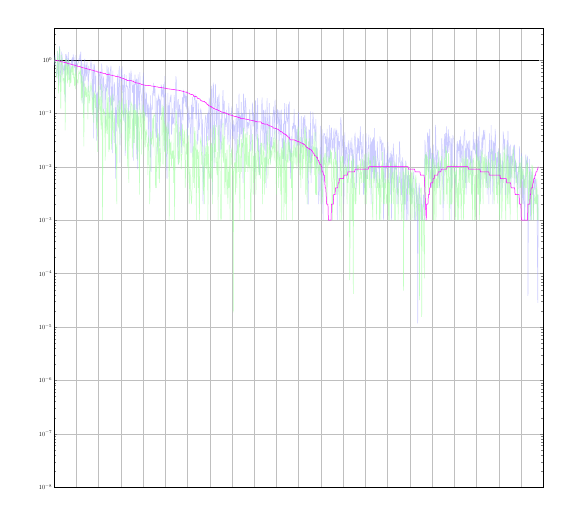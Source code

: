 % This file was created by matlab2tikz v0.3.3.
% Copyright (c) 2008--2013, Nico Schlmer <nico.schloemer@gmail.com>
% All rights reserved.
% 
% The latest updates can be retrieved from
%   http://www.mathworks.com/matlabcentral/fileexchange/22022-matlab2tikz
% where you can also make suggestions and rate matlab2tikz.
% 
% 
% 

% defining custom colors
\definecolor{mycolor1}{rgb}{1,0,1}

\begin{tikzpicture}[scale=0.225]

\begin{axis}[%
width=10.867in,
height=10.206in,
scale only axis,
xmin=0,
xmax=1100,
xmajorgrids,
xmajorticks=false,
ymode=log,
ymin=1e-08,
ymax=4,
% yminorticks=false,
ymajorgrids,
% yminorgrids,
% title={$\text{N = 33}^\text{2}\text{ , p = 2}$}
]
\addplot [
color=black,
solid,thick,
forget plot
]
table[row sep=crcr]{
1 1.0\\
2 1\\
3 1.0\\
4 1.0\\
5 1.0\\
6 1.0\\
7 1\\
8 1.0\\
9 1\\
10 1.0\\
11 1\\
12 1\\
13 1.0\\
14 1.0\\
15 1\\
16 1.0\\
17 1.0\\
18 1\\
19 1\\
20 1.0\\
21 1.0\\
22 1\\
23 1\\
24 1.0\\
25 1\\
26 1\\
27 1.0\\
28 1.0\\
29 1.0\\
30 1.0\\
31 1.0\\
32 1.0\\
33 1.0\\
34 1\\
35 1\\
36 1.0\\
37 1\\
38 1\\
39 1.0\\
40 1.0\\
41 1\\
42 1.0\\
43 1.0\\
44 1.0\\
45 1.0\\
46 1\\
47 1.0\\
48 1.0\\
49 1.0\\
50 1.0\\
51 1.0\\
52 1.0\\
53 1\\
54 1.0\\
55 1\\
56 1.0\\
57 1\\
58 1.0\\
59 1\\
60 1.0\\
61 1\\
62 1\\
63 1\\
64 1.0\\
65 1.0\\
66 1.0\\
67 1.0\\
68 1\\
69 1.0\\
70 1\\
71 1.0\\
72 1.0\\
73 1.0\\
74 1\\
75 1\\
76 1.0\\
77 1\\
78 1.0\\
79 1.0\\
80 1\\
81 1\\
82 1\\
83 1\\
84 1.0\\
85 1.0\\
86 1.0\\
87 1.0\\
88 1.0\\
89 1.0\\
90 1.0\\
91 1\\
92 1.0\\
93 1.0\\
94 1.0\\
95 1.0\\
96 1\\
97 1.0\\
98 1\\
99 1\\
100 1\\
101 1\\
102 1\\
103 1.0\\
104 1.0\\
105 1.0\\
106 1.0\\
107 1.0\\
108 1.0\\
109 1\\
110 1\\
111 1\\
112 1.0\\
113 1\\
114 1.0\\
115 1\\
116 1.0\\
117 1.0\\
118 1.0\\
119 1\\
120 1\\
121 1.0\\
122 1.0\\
123 1.0\\
124 1.0\\
125 1\\
126 1\\
127 1.0\\
128 1.0\\
129 1.0\\
130 1\\
131 1.0\\
132 1.0\\
133 1\\
134 1.0\\
135 1.0\\
136 1\\
137 1\\
138 1.0\\
139 1.0\\
140 1\\
141 1\\
142 1.0\\
143 1\\
144 1.0\\
145 1\\
146 1.0\\
147 1\\
148 1.0\\
149 1\\
150 1.0\\
151 1\\
152 1\\
153 1.0\\
154 1.0\\
155 1\\
156 1.0\\
157 1.0\\
158 1.0\\
159 1\\
160 1\\
161 1.0\\
162 1.0\\
163 1.0\\
164 1.0\\
165 1.0\\
166 1.0\\
167 1.0\\
168 1.0\\
169 1.0\\
170 1.0\\
171 1\\
172 1.0\\
173 1.0\\
174 1.0\\
175 1.0\\
176 1.0\\
177 1.0\\
178 1\\
179 1.0\\
180 1\\
181 1\\
182 1.0\\
183 1\\
184 1.0\\
185 1.0\\
186 1.0\\
187 1.0\\
188 1.0\\
189 1.0\\
190 1.0\\
191 1.0\\
192 1.0\\
193 1.0\\
194 1\\
195 1\\
196 1\\
197 1.0\\
198 1.0\\
199 1.0\\
200 1.0\\
201 1.0\\
202 1\\
203 1.0\\
204 1\\
205 1.0\\
206 1\\
207 1.0\\
208 1\\
209 1.0\\
210 1\\
211 1.0\\
212 1.0\\
213 1.0\\
214 1.0\\
215 1\\
216 1\\
217 1.0\\
218 1\\
219 1.0\\
220 1\\
221 1.0\\
222 1.0\\
223 1.0\\
224 1\\
225 1\\
226 1.0\\
227 1.0\\
228 1\\
229 1.0\\
230 1\\
231 1.0\\
232 1\\
233 1\\
234 1\\
235 1.0\\
236 1.0\\
237 1.0\\
238 1.0\\
239 1\\
240 1.0\\
241 1\\
242 1.0\\
243 1\\
244 1.0\\
245 1\\
246 1.0\\
247 1.0\\
248 1.0\\
249 1.0\\
250 1.0\\
251 1.0\\
252 1.0\\
253 1.0\\
254 1\\
255 1.0\\
256 1\\
257 1\\
258 1\\
259 1.0\\
260 1\\
261 1.0\\
262 1.0\\
263 1.0\\
264 1.0\\
265 1.0\\
266 1.0\\
267 1.0\\
268 1\\
269 1.0\\
270 1\\
271 1.0\\
272 1\\
273 1.0\\
274 1.0\\
275 1.0\\
276 1\\
277 1.0\\
278 1.0\\
279 1.0\\
280 1.0\\
281 1\\
282 1.0\\
283 1.0\\
284 1.0\\
285 1.0\\
286 1\\
287 1.0\\
288 1\\
289 1\\
290 1.0\\
291 1.0\\
292 1\\
293 1.0\\
294 1\\
295 1\\
296 1\\
297 1\\
298 1\\
299 1\\
300 1\\
301 1\\
302 1\\
303 1\\
304 1\\
305 1.0\\
306 1.0\\
307 1.0\\
308 1\\
309 1.0\\
310 1.0\\
311 1.0\\
312 1.0\\
313 1\\
314 1\\
315 1\\
316 1.0\\
317 1.0\\
318 1.0\\
319 1.0\\
320 1.0\\
321 1.0\\
322 1.0\\
323 1.0\\
324 1\\
325 1.0\\
326 1\\
327 1.0\\
328 1\\
329 1.0\\
330 1\\
331 1.0\\
332 1\\
333 1.0\\
334 1.0\\
335 1.0\\
336 1.0\\
337 1.0\\
338 1\\
339 1.0\\
340 1.0\\
341 1.0\\
342 1\\
343 1.0\\
344 1.0\\
345 1.0\\
346 1\\
347 1.0\\
348 1\\
349 1.0\\
350 1\\
351 1\\
352 1\\
353 1.0\\
354 1\\
355 1\\
356 1\\
357 1.0\\
358 1.0\\
359 1.0\\
360 1.0\\
361 1\\
362 1.0\\
363 1.0\\
364 1.0\\
365 1\\
366 1.0\\
367 1.0\\
368 1.0\\
369 1.0\\
370 1.0\\
371 1.0\\
372 1.0\\
373 1.0\\
374 1.0\\
375 1.0\\
376 1.0\\
377 1.0\\
378 1.0\\
379 1.0\\
380 1.0\\
381 1\\
382 1.0\\
383 1\\
384 1\\
385 1\\
386 1\\
387 1.0\\
388 1.0\\
389 1\\
390 1\\
391 1.0\\
392 1.0\\
393 1\\
394 1.0\\
395 1.0\\
396 1.0\\
397 1.0\\
398 1\\
399 1.0\\
400 1.0\\
401 1.0\\
402 1\\
403 1.0\\
404 1.0\\
405 1.0\\
406 1\\
407 1.0\\
408 1.0\\
409 1.0\\
410 1\\
411 1.0\\
412 1.0\\
413 1\\
414 1.0\\
415 1.0\\
416 1\\
417 1.0\\
418 1.0\\
419 1\\
420 1.0\\
421 1.0\\
422 1.0\\
423 1.0\\
424 1\\
425 1.0\\
426 1.0\\
427 1.0\\
428 1.0\\
429 1.0\\
430 1.0\\
431 1.0\\
432 1\\
433 1\\
434 1.0\\
435 1\\
436 1.0\\
437 1.0\\
438 1\\
439 1.0\\
440 1.0\\
441 1.0\\
442 1.0\\
443 1\\
444 1\\
445 1.0\\
446 1.0\\
447 1.0\\
448 1.0\\
449 1\\
450 1.0\\
451 1\\
452 1.0\\
453 1\\
454 1\\
455 1\\
456 1\\
457 1.0\\
458 1.0\\
459 1\\
460 1\\
461 1.0\\
462 1.0\\
463 1.0\\
464 1\\
465 1.0\\
466 1.0\\
467 1.0\\
468 1.0\\
469 1.0\\
470 1.0\\
471 1.0\\
472 1\\
473 1.0\\
474 1.0\\
475 1\\
476 1.0\\
477 1.0\\
478 1\\
479 1.0\\
480 1.0\\
481 1\\
482 1.0\\
483 1.0\\
484 1.0\\
485 1.0\\
486 1.0\\
487 1\\
488 1.0\\
489 1.0\\
490 1.0\\
491 1.0\\
492 1.0\\
493 1.0\\
494 1.0\\
495 1\\
496 1.0\\
497 1\\
498 1.0\\
499 1.0\\
500 1\\
501 1.0\\
502 1.0\\
503 1.0\\
504 1.0\\
505 1.0\\
506 1.0\\
507 1\\
508 1.0\\
509 1.0\\
510 1.0\\
511 1.0\\
512 1\\
513 1.0\\
514 1.0\\
515 1.0\\
516 1.0\\
517 1.0\\
518 1\\
519 1.0\\
520 1\\
521 1.0\\
522 1.0\\
523 1.0\\
524 1.0\\
525 1\\
526 1.0\\
527 1.0\\
528 1.0\\
529 1\\
530 1\\
531 1\\
532 1\\
533 1.0\\
534 1.0\\
535 1\\
536 1.0\\
537 1.0\\
538 1.0\\
539 1.0\\
540 1\\
541 1.0\\
542 1.0\\
543 1.0\\
544 1\\
545 1.0\\
546 1\\
547 1.0\\
548 1\\
549 1.0\\
550 1.0\\
551 1.0\\
552 1\\
553 1.0\\
554 1.0\\
555 1\\
556 1.0\\
557 1.0\\
558 1.0\\
559 1\\
560 1.0\\
561 1.0\\
562 1\\
563 1.0\\
564 1.0\\
565 1\\
566 1\\
567 1\\
568 1.0\\
569 1\\
570 1\\
571 1\\
572 1\\
573 1.0\\
574 1.0\\
575 1.0\\
576 1.0\\
577 1.0\\
578 1.0\\
579 1.0\\
580 1.0\\
581 1.0\\
582 1.0\\
583 1.0\\
584 1.0\\
585 1.0\\
586 1.0\\
587 1.0\\
588 1.0\\
589 1.0\\
590 1\\
591 1.0\\
592 1.0\\
593 1.0\\
594 1.0\\
595 1.0\\
596 1.0\\
597 1.0\\
598 1.0\\
599 1.0\\
600 1\\
601 1\\
602 1.0\\
603 1.0\\
604 1\\
605 1.0\\
606 1\\
607 1.0\\
608 1.0\\
609 1\\
610 1.0\\
611 1.0\\
612 1\\
613 1\\
614 1\\
615 1\\
616 1\\
617 1.0\\
618 1.0\\
619 1.0\\
620 1\\
621 1.0\\
622 1.0\\
623 1.0\\
624 1.0\\
625 1\\
626 1.0\\
627 1\\
628 1.0\\
629 1.0\\
630 1.0\\
631 1.0\\
632 1.0\\
633 1.0\\
634 1.0\\
635 1\\
636 1.0\\
637 1.0\\
638 1\\
639 1\\
640 1.0\\
641 1.0\\
642 1.0\\
643 1\\
644 1.0\\
645 1\\
646 1\\
647 1.0\\
648 1.0\\
649 1.0\\
650 1.0\\
651 1.0\\
652 1.0\\
653 1.0\\
654 1.0\\
655 1\\
656 1.0\\
657 1.0\\
658 1.0\\
659 1\\
660 1.0\\
661 1\\
662 1\\
663 1.0\\
664 1\\
665 1.0\\
666 1.0\\
667 1\\
668 1.0\\
669 1\\
670 1.0\\
671 1.0\\
672 1.0\\
673 1.0\\
674 1\\
675 1\\
676 1.0\\
677 1.0\\
678 1.0\\
679 1.0\\
680 1.0\\
681 1.0\\
682 1.0\\
683 1.0\\
684 1.0\\
685 1.0\\
686 1\\
687 1\\
688 1.0\\
689 1.0\\
690 1.0\\
691 1.0\\
692 1\\
693 1.0\\
694 1.0\\
695 1\\
696 1.0\\
697 1.0\\
698 1.0\\
699 1\\
700 1.0\\
701 1\\
702 1.0\\
703 1.0\\
704 1.0\\
705 1.0\\
706 1\\
707 1.0\\
708 1.0\\
709 1.0\\
710 1.0\\
711 1\\
712 1.0\\
713 1.0\\
714 1.0\\
715 1.0\\
716 1\\
717 1.0\\
718 1.0\\
719 1.0\\
720 1.0\\
721 1.0\\
722 1.0\\
723 1.0\\
724 1.0\\
725 1.0\\
726 1.0\\
727 1.0\\
728 1.0\\
729 1.0\\
730 1.0\\
731 1\\
732 1.0\\
733 1\\
734 1\\
735 1.0\\
736 1.0\\
737 1.0\\
738 1.0\\
739 1.0\\
740 1\\
741 1\\
742 1\\
743 1\\
744 1.0\\
745 1.0\\
746 1.0\\
747 1.0\\
748 1\\
749 1\\
750 1\\
751 1.0\\
752 1\\
753 1.0\\
754 1\\
755 1.0\\
756 1\\
757 1.0\\
758 1\\
759 1\\
760 1.0\\
761 1\\
762 1.0\\
763 1\\
764 1\\
765 1.0\\
766 1.0\\
767 1.0\\
768 1.0\\
769 1.0\\
770 1.0\\
771 1.0\\
772 1\\
773 1.0\\
774 1.0\\
775 1\\
776 1.0\\
777 1.0\\
778 1.0\\
779 1\\
780 1\\
781 1.0\\
782 1\\
783 1.0\\
784 1.0\\
785 1.0\\
786 1.0\\
787 1\\
788 1.0\\
789 1.0\\
790 1.0\\
791 1.0\\
792 1.0\\
793 1.0\\
794 1.0\\
795 1.0\\
796 1.0\\
797 1.0\\
798 1.0\\
799 1.0\\
800 1\\
801 1.0\\
802 1.0\\
803 1.0\\
804 1.0\\
805 1.0\\
806 1.0\\
807 1.0\\
808 1.0\\
809 1.0\\
810 1.0\\
811 1\\
812 1.0\\
813 1\\
814 1.0\\
815 1\\
816 1.0\\
817 1.0\\
818 1\\
819 1\\
820 1.0\\
821 1.0\\
822 1.0\\
823 1\\
824 1.0\\
825 1.0\\
826 1.0\\
827 1\\
828 1.0\\
829 1\\
830 1\\
831 1.0\\
832 1.0\\
833 1.0\\
834 1.0\\
835 1.0\\
836 1.0\\
837 1.0\\
838 1.0\\
839 1.0\\
840 1.0\\
841 1.0\\
842 1.0\\
843 1.0\\
844 1.0\\
845 1\\
846 1.0\\
847 1\\
848 1.0\\
849 1\\
850 1\\
851 1\\
852 1.0\\
853 1.0\\
854 1\\
855 1.0\\
856 1.0\\
857 1.0\\
858 1\\
859 1.0\\
860 1\\
861 1.0\\
862 1.0\\
863 1.0\\
864 1.0\\
865 1\\
866 1\\
867 1.0\\
868 1.0\\
869 1\\
870 1\\
871 1.0\\
872 1.0\\
873 1.0\\
874 1.0\\
875 1.0\\
876 1.0\\
877 1.0\\
878 1\\
879 1\\
880 1.0\\
881 1\\
882 1.0\\
883 1.0\\
884 1.0\\
885 1.0\\
886 1.0\\
887 1.0\\
888 1.0\\
889 1.0\\
890 1.0\\
891 1.0\\
892 1.0\\
893 1\\
894 1.0\\
895 1\\
896 1.0\\
897 1.0\\
898 1.0\\
899 1.0\\
900 1\\
901 1.0\\
902 1\\
903 1.0\\
904 1.0\\
905 1\\
906 1.0\\
907 1.0\\
908 1.0\\
909 1.0\\
910 1\\
911 1.0\\
912 1.0\\
913 1.0\\
914 1.0\\
915 1.0\\
916 1.0\\
917 1.0\\
918 1\\
919 1\\
920 1.0\\
921 1\\
922 1.0\\
923 1\\
924 1\\
925 1.0\\
926 1.0\\
927 1.0\\
928 1\\
929 1.0\\
930 1.0\\
931 1.0\\
932 1.0\\
933 1.0\\
934 1.0\\
935 1.0\\
936 1.0\\
937 1.0\\
938 1.0\\
939 1\\
940 1.0\\
941 1.0\\
942 1\\
943 1.0\\
944 1.0\\
945 1.0\\
946 1.0\\
947 1.0\\
948 1.0\\
949 1.0\\
950 1.0\\
951 1.0\\
952 1.0\\
953 1\\
954 1.0\\
955 1.0\\
956 1.0\\
957 1.0\\
958 1.0\\
959 1.0\\
960 1.0\\
961 1.0\\
962 1.0\\
963 1.0\\
964 1.0\\
965 1.0\\
966 1\\
967 1.0\\
968 1.0\\
969 1.0\\
970 1.0\\
971 1.0\\
972 1.0\\
973 1.0\\
974 1.0\\
975 1.0\\
976 1.0\\
977 1.0\\
978 1.0\\
979 1.0\\
980 1.0\\
981 1\\
982 1.0\\
983 1.0\\
984 1.0\\
985 1\\
986 1.0\\
987 1\\
988 1.0\\
989 1.0\\
990 1\\
991 1.0\\
992 1.0\\
993 1.0\\
994 1.0\\
995 1.0\\
996 1\\
997 1.0\\
998 1.0\\
999 1.0\\
1000 1.0\\
1001 1.0\\
1002 1\\
1003 1.0\\
1004 1.0\\
1005 1.0\\
1006 1\\
1007 1\\
1008 1\\
1009 1\\
1010 1.0\\
1011 1\\
1012 1.0\\
1013 1.0\\
1014 1\\
1015 1.0\\
1016 1.0\\
1017 1.0\\
1018 1.0\\
1019 1.0\\
1020 1.0\\
1021 1.0\\
1022 1\\
1023 1.0\\
1024 1.0\\
1025 1.0\\
1026 1.0\\
1027 1.0\\
1028 1.0\\
1029 1.0\\
1030 1.0\\
1031 1.0\\
1032 1.0\\
1033 1\\
1034 1.0\\
1035 1.0\\
1036 1.0\\
1037 1.0\\
1038 1.0\\
1039 1.0\\
1040 1.0\\
1041 1.0\\
1042 1.0\\
1043 1\\
1044 1.0\\
1045 1.0\\
1046 1\\
1047 1\\
1048 1\\
1049 1\\
1050 1.0\\
1051 1.0\\
1052 1.0\\
1053 1.0\\
1054 1.0\\
1055 1.0\\
1056 1.0\\
1057 1.0\\
1058 1.0\\
1059 1.0\\
1060 1\\
1061 1.0\\
1062 1\\
1063 1.0\\
1064 1.0\\
1065 1.0\\
1066 1.0\\
1067 1.0\\
1068 1.0\\
1069 1.0\\
1070 1.0\\
1071 1.0\\
1072 1.0\\
1073 1\\
1074 1.0\\
1075 1.0\\
1076 1.0\\
1077 1\\
1078 1.0\\
1079 1.0\\
1080 1.0\\
1081 1.0\\
1082 1.0\\
1083 1.0\\
1084 1\\
1085 1\\
1086 1\\
1087 1.0\\
1088 1\\
1089 1.0\\
};
\addplot [
color=blue!40,
opacity=0.5,
solid,thick,
forget plot
]
table[row sep=crcr]{
1 0.795\\
2 1.244\\
3 1.039\\
4 0.883\\
5 0.636\\
6 0.532\\
7 0.485\\
8 1.384\\
9 1.269\\
10 0.452\\
11 0.336\\
12 1.808\\
13 1.518\\
14 0.755\\
15 0.381\\
16 0.576\\
17 1.358\\
18 1.273\\
19 0.868\\
20 0.54\\
21 0.647\\
22 0.804\\
23 0.631\\
24 0.965\\
25 0.16\\
26 1.287\\
27 0.861\\
28 1.216\\
29 1.124\\
30 0.544\\
31 0.827\\
32 1.398\\
33 0.766\\
34 1.015\\
35 0.448\\
36 0.431\\
37 0.724\\
38 0.824\\
39 0.965\\
40 0.805\\
41 1.115\\
42 0.688\\
43 1.278\\
44 1.034\\
45 1.078\\
46 0.713\\
47 0.863\\
48 0.507\\
49 1.225\\
50 0.776\\
51 0.881\\
52 0.713\\
53 0.818\\
54 0.872\\
55 0.884\\
56 1.044\\
57 1.009\\
58 1.27\\
59 0.998\\
60 1.428\\
61 0.377\\
62 1.003\\
63 0.158\\
64 0.631\\
65 0.862\\
66 0.398\\
67 0.095\\
68 0.68\\
69 1.054\\
70 0.407\\
71 0.656\\
72 0.821\\
73 0.485\\
74 0.924\\
75 0.589\\
76 0.527\\
77 0.247\\
78 0.786\\
79 0.574\\
80 0.649\\
81 0.672\\
82 0.792\\
83 0.961\\
84 0.81\\
85 0.622\\
86 0.18\\
87 0.422\\
88 0.832\\
89 0.034\\
90 0.684\\
91 0.784\\
92 0.58\\
93 0.246\\
94 0.504\\
95 0.031\\
96 0.235\\
97 0.244\\
98 0.067\\
99 0.335\\
100 0.626\\
101 0.576\\
102 0.551\\
103 0.276\\
104 0.614\\
105 0.274\\
106 0.175\\
107 0.849\\
108 0.641\\
109 0.223\\
110 0.107\\
111 0.49\\
112 0.341\\
113 0.313\\
114 0.296\\
115 0.053\\
116 0.351\\
117 0.258\\
118 0.27\\
119 0.793\\
120 0.296\\
121 0.446\\
122 0.726\\
123 0.214\\
124 0.579\\
125 0.082\\
126 0.589\\
127 0.678\\
128 0.783\\
129 0.141\\
130 0.317\\
131 0.018\\
132 0.631\\
133 0.198\\
134 0.169\\
135 0.174\\
136 0.381\\
137 0.227\\
138 0.006\\
139 0.13\\
140 0.046\\
141 0.121\\
142 0.381\\
143 0.538\\
144 0.087\\
145 0.171\\
146 0.641\\
147 0.772\\
148 0.012\\
149 0.191\\
150 0.336\\
151 0.69\\
152 0.404\\
153 0.757\\
154 0.242\\
155 0.343\\
156 0.073\\
157 0.431\\
158 0.545\\
159 0.294\\
160 0.016\\
161 0.086\\
162 0.521\\
163 0.321\\
164 0.314\\
165 0.322\\
166 0.271\\
167 0.054\\
168 0.152\\
169 0.578\\
170 0.413\\
171 0.092\\
172 0.506\\
173 0.611\\
174 0.531\\
175 0.374\\
176 0.247\\
177 0.251\\
178 0.431\\
179 0.013\\
180 0.351\\
181 0.116\\
182 0.53\\
183 0.35\\
184 0.359\\
185 0.447\\
186 0.014\\
187 0.432\\
188 0.009\\
189 0.538\\
190 0.355\\
191 0.175\\
192 0.118\\
193 0.589\\
194 0.297\\
195 0.244\\
196 0.221\\
197 0.203\\
198 0.081\\
199 0.227\\
200 0.414\\
201 0.581\\
202 0.163\\
203 0.072\\
204 0.347\\
205 0.104\\
206 0.089\\
207 0.24\\
208 0.23\\
209 0.084\\
210 0.111\\
211 0.159\\
212 0.028\\
213 0.138\\
214 0.128\\
215 0.098\\
216 0.015\\
217 0.216\\
218 0.008\\
219 0.117\\
220 0.136\\
221 0.125\\
222 0.25\\
223 0.232\\
224 0.374\\
225 0.211\\
226 0.328\\
227 0.283\\
228 0.049\\
229 0.044\\
230 0.035\\
231 0.194\\
232 0.017\\
233 0.165\\
234 0.152\\
235 0.217\\
236 0.197\\
237 0.024\\
238 0.184\\
239 0.15\\
240 0.09\\
241 0.348\\
242 0.209\\
243 0.291\\
244 0.259\\
245 0.199\\
246 0.352\\
247 0.18\\
248 0.02\\
249 0.498\\
250 0.207\\
251 0.239\\
252 0.126\\
253 0.011\\
254 0.006\\
255 0.043\\
256 0.243\\
257 0.041\\
258 0.141\\
259 0.022\\
260 0.152\\
261 0.191\\
262 0.164\\
263 0.225\\
264 0.04\\
265 0.05\\
266 0.124\\
267 0.062\\
268 0.076\\
269 0.065\\
270 0.219\\
271 0.162\\
272 0.059\\
273 0.221\\
274 0.498\\
275 0.414\\
276 0.115\\
277 0.18\\
278 0.027\\
279 0.011\\
280 0.184\\
281 0.085\\
282 0.141\\
283 0.146\\
284 0.038\\
285 0.119\\
286 0.034\\
287 0.018\\
288 0.157\\
289 0.202\\
290 0.074\\
291 0.276\\
292 0.155\\
293 0.226\\
294 0.203\\
295 0.221\\
296 0.134\\
297 0.211\\
298 0.119\\
299 0.263\\
300 0.034\\
301 0.101\\
302 0.054\\
303 0.135\\
304 0.093\\
305 0.071\\
306 0.078\\
307 0.037\\
308 0.018\\
309 0.144\\
310 0.078\\
311 0.201\\
312 0.015\\
313 0.131\\
314 0.117\\
315 0.168\\
316 0.209\\
317 0.221\\
318 0.146\\
319 0.079\\
320 0.16\\
321 0.179\\
322 0.026\\
323 0.041\\
324 0.031\\
325 0.153\\
326 0.049\\
327 0.056\\
328 0.072\\
329 0.111\\
330 0.12\\
331 0.108\\
332 0.044\\
333 0.024\\
334 0.077\\
335 0.002\\
336 0.01\\
337 0.006\\
338 0.022\\
339 0.059\\
340 0.077\\
341 0.094\\
342 0.077\\
343 0.025\\
344 0.044\\
345 0.096\\
346 0.1\\
347 0.031\\
348 0.132\\
349 0.196\\
350 0.032\\
351 0.062\\
352 0.057\\
353 0.175\\
354 0.326\\
355 0.068\\
356 0.003\\
357 0.248\\
358 0.355\\
359 0.325\\
360 0.01\\
361 0.0\\
362 0.167\\
363 0.356\\
364 0.166\\
365 0.055\\
366 0.079\\
367 0.168\\
368 0.201\\
369 0.02\\
370 0.201\\
371 0.221\\
372 0.123\\
373 0.015\\
374 0.035\\
375 0.079\\
376 0.021\\
377 0.107\\
378 0.06\\
379 0.178\\
380 0.272\\
381 0.121\\
382 0.098\\
383 0.172\\
384 0.033\\
385 0.08\\
386 0.077\\
387 0.056\\
388 0.116\\
389 0.087\\
390 0.05\\
391 0.026\\
392 0.045\\
393 0.156\\
394 0.099\\
395 0.083\\
396 0.019\\
397 0.037\\
398 0.08\\
399 0.11\\
400 0.135\\
401 0.038\\
402 0.062\\
403 0.033\\
404 0.074\\
405 0.05\\
406 0.055\\
407 0.012\\
408 0.057\\
409 0.067\\
410 0.15\\
411 0.012\\
412 0.035\\
413 0.126\\
414 0.045\\
415 0.086\\
416 0.234\\
417 0.023\\
418 0.091\\
419 0.088\\
420 0.036\\
421 0.164\\
422 0.041\\
423 0.101\\
424 0.099\\
425 0.005\\
426 0.233\\
427 0.143\\
428 0.107\\
429 0.046\\
430 0.194\\
431 0.16\\
432 0.119\\
433 0.0\\
434 0.039\\
435 0.069\\
436 0.06\\
437 0.064\\
438 0.052\\
439 0.073\\
440 0.118\\
441 0.088\\
442 0.02\\
443 0.021\\
444 0.041\\
445 0.056\\
446 0.159\\
447 0.129\\
448 0.057\\
449 0.103\\
450 0.081\\
451 0.041\\
452 0.008\\
453 0.175\\
454 0.125\\
455 0.054\\
456 0.031\\
457 0.099\\
458 0.192\\
459 0.019\\
460 0.034\\
461 0.009\\
462 0.007\\
463 0.025\\
464 0.017\\
465 0.056\\
466 0.051\\
467 0.143\\
468 0.198\\
469 0.069\\
470 0.023\\
471 0.113\\
472 0.11\\
473 0.031\\
474 0.02\\
475 0.117\\
476 0.065\\
477 0.004\\
478 0.041\\
479 0.193\\
480 0.088\\
481 0.025\\
482 0.067\\
483 0.07\\
484 0.155\\
485 0.021\\
486 0.091\\
487 0.012\\
488 0.025\\
489 0.036\\
490 0.023\\
491 0.044\\
492 0.097\\
493 0.097\\
494 0.134\\
495 0.033\\
496 0.08\\
497 0.181\\
498 0.111\\
499 0.088\\
500 0.033\\
501 0.094\\
502 0.12\\
503 0.063\\
504 0.115\\
505 0.077\\
506 0.013\\
507 0.076\\
508 0.113\\
509 0.047\\
510 0.039\\
511 0.117\\
512 0.053\\
513 0.022\\
514 0.034\\
515 0.014\\
516 0.064\\
517 0.01\\
518 0.156\\
519 0.063\\
520 0.072\\
521 0.013\\
522 0.149\\
523 0.089\\
524 0.081\\
525 0.07\\
526 0.085\\
527 0.147\\
528 0.019\\
529 0.165\\
530 0.013\\
531 0.02\\
532 0.006\\
533 0.037\\
534 0.015\\
535 0.028\\
536 0.055\\
537 0.052\\
538 0.066\\
539 0.052\\
540 0.121\\
541 0.05\\
542 0.034\\
543 0.061\\
544 0.016\\
545 0.043\\
546 0.051\\
547 0.025\\
548 0.025\\
549 0.085\\
550 0.107\\
551 0.043\\
552 0.026\\
553 0.027\\
554 0.021\\
555 0.012\\
556 0.089\\
557 0.031\\
558 0.0\\
559 0.023\\
560 0.074\\
561 0.085\\
562 0.025\\
563 0.073\\
564 0.093\\
565 0.059\\
566 0.047\\
567 0.02\\
568 0.057\\
569 0.016\\
570 0.023\\
571 0.002\\
572 0.002\\
573 0.05\\
574 0.015\\
575 0.049\\
576 0.012\\
577 0.109\\
578 0.005\\
579 0.013\\
580 0.038\\
581 0.016\\
582 0.107\\
583 0.085\\
584 0.052\\
585 0.061\\
586 0.056\\
587 0.03\\
588 0.049\\
589 0.078\\
590 0.009\\
591 0.023\\
592 0.018\\
593 0.014\\
594 0.011\\
595 0.002\\
596 0.003\\
597 0.004\\
598 0.017\\
599 0.058\\
600 0.002\\
601 0.004\\
602 0.03\\
603 0.05\\
604 0.013\\
605 0.001\\
606 0.036\\
607 0.042\\
608 0.042\\
609 0.038\\
610 0.027\\
611 0.037\\
612 0.031\\
613 0.012\\
614 0.051\\
615 0.0\\
616 0.011\\
617 0.026\\
618 0.035\\
619 0.012\\
620 0.06\\
621 0.014\\
622 0.027\\
623 0.045\\
624 0.054\\
625 0.022\\
626 0.021\\
627 0.034\\
628 0.022\\
629 0.045\\
630 0.052\\
631 0.014\\
632 0.03\\
633 0.044\\
634 0.049\\
635 0.038\\
636 0.049\\
637 0.001\\
638 0.034\\
639 0.043\\
640 0.021\\
641 0.03\\
642 0.03\\
643 0.006\\
644 0.06\\
645 0.085\\
646 0.061\\
647 0.016\\
648 0.02\\
649 0.038\\
650 0.038\\
651 0.014\\
652 0.002\\
653 0.025\\
654 0.044\\
655 0.01\\
656 0.017\\
657 0.023\\
658 0.023\\
659 0.005\\
660 0.012\\
661 0.025\\
662 0.031\\
663 0.019\\
664 0.008\\
665 0.021\\
666 0.031\\
667 0.02\\
668 0.016\\
669 0.022\\
670 0.035\\
671 0.004\\
672 0.021\\
673 0.01\\
674 0.011\\
675 0.023\\
676 0.036\\
677 0.041\\
678 0.031\\
679 0.003\\
680 0.023\\
681 0.005\\
682 0.019\\
683 0.035\\
684 0.018\\
685 0.034\\
686 0.023\\
687 0.013\\
688 0.036\\
689 0.057\\
690 0.021\\
691 0.029\\
692 0.01\\
693 0.02\\
694 0.019\\
695 0.041\\
696 0.003\\
697 0.003\\
698 0.013\\
699 0.004\\
700 0.019\\
701 0.03\\
702 0.042\\
703 0.006\\
704 0.0\\
705 0.006\\
706 0.022\\
707 0.022\\
708 0.04\\
709 0.012\\
710 0.011\\
711 0.012\\
712 0.035\\
713 0.002\\
714 0.03\\
715 0.006\\
716 0.033\\
717 0.008\\
718 0.035\\
719 0.034\\
720 0.006\\
721 0.053\\
722 0.004\\
723 0.02\\
724 0.01\\
725 0.005\\
726 0.008\\
727 0.03\\
728 0.017\\
729 0.013\\
730 0.01\\
731 0.011\\
732 0.004\\
733 0.037\\
734 0.031\\
735 0.028\\
736 0.03\\
737 0.013\\
738 0.026\\
739 0.028\\
740 0.028\\
741 0.001\\
742 0.003\\
743 0.023\\
744 0.016\\
745 0.005\\
746 0.008\\
747 0.011\\
748 0.01\\
749 0.018\\
750 0.013\\
751 0.029\\
752 0.005\\
753 0.013\\
754 0.014\\
755 0.012\\
756 0.018\\
757 0.003\\
758 0.02\\
759 0.001\\
760 0.017\\
761 0.014\\
762 0.006\\
763 0.027\\
764 0.018\\
765 0.015\\
766 0.004\\
767 0.011\\
768 0.009\\
769 0.009\\
770 0.017\\
771 0.002\\
772 0.006\\
773 0.007\\
774 0.002\\
775 0.015\\
776 0.012\\
777 0.03\\
778 0.018\\
779 0.01\\
780 0.003\\
781 0.003\\
782 0.013\\
783 0.002\\
784 0.015\\
785 0.011\\
786 0.008\\
787 0.002\\
788 0.007\\
789 0.001\\
790 0.007\\
791 0.013\\
792 0.005\\
793 0.001\\
794 0.0\\
795 0.007\\
796 0.001\\
797 0.01\\
798 0.004\\
799 0.004\\
800 0.006\\
801 0.005\\
802 0.003\\
803 0.005\\
804 0.004\\
805 0.002\\
806 0.003\\
807 0.006\\
808 0.006\\
809 0.008\\
810 0.005\\
811 0.001\\
812 0.001\\
813 0.001\\
814 0.002\\
815 0.005\\
816 0.002\\
817 0.003\\
818 1.163e-05\\
819 0.002\\
820 0.002\\
821 0.005\\
822 0.004\\
823 0.001\\
824 0.0\\
825 0.003\\
826 0.002\\
827 0.001\\
828 0.0\\
829 0.001\\
830 0.002\\
831 0.003\\
832 0.0\\
833 0.001\\
834 0.032\\
835 0.025\\
836 0.011\\
837 0.017\\
838 0.009\\
839 0.022\\
840 0.043\\
841 0.042\\
842 0.008\\
843 0.038\\
844 0.006\\
845 0.051\\
846 0.014\\
847 0.022\\
848 0.013\\
849 0.004\\
850 0.018\\
851 0.005\\
852 0.015\\
853 0.026\\
854 0.011\\
855 0.004\\
856 0.015\\
857 0.01\\
858 0.061\\
859 0.026\\
860 0.009\\
861 0.016\\
862 0.017\\
863 0.021\\
864 0.006\\
865 0.009\\
866 0.015\\
867 0.004\\
868 0.005\\
869 0.013\\
870 0.008\\
871 0.01\\
872 0.034\\
873 0.022\\
874 0.018\\
875 0.001\\
876 0.004\\
877 0.02\\
878 0.041\\
879 0.014\\
880 0.033\\
881 0.043\\
882 0.007\\
883 0.057\\
884 0.0\\
885 0.018\\
886 0.028\\
887 0.05\\
888 0.019\\
889 0.026\\
890 0.037\\
891 0.032\\
892 0.013\\
893 0.001\\
894 0.034\\
895 0.004\\
896 0.022\\
897 0.039\\
898 0.034\\
899 0.033\\
900 0.025\\
901 0.015\\
902 0.005\\
903 0.007\\
904 0.003\\
905 0.011\\
906 0.025\\
907 0.03\\
908 0.01\\
909 0.027\\
910 0.02\\
911 0.02\\
912 0.032\\
913 0.007\\
914 0.037\\
915 0.016\\
916 0.012\\
917 0.027\\
918 0.023\\
919 0.024\\
920 0.004\\
921 0.025\\
922 0.038\\
923 0.0\\
924 0.05\\
925 0.005\\
926 0.022\\
927 0.003\\
928 0.031\\
929 0.022\\
930 0.027\\
931 0.015\\
932 0.03\\
933 0.006\\
934 0.016\\
935 0.031\\
936 0.014\\
937 0.011\\
938 0.015\\
939 0.02\\
940 0.003\\
941 0.006\\
942 0.019\\
943 0.045\\
944 0.021\\
945 0.028\\
946 0.02\\
947 0.033\\
948 0.017\\
949 0.019\\
950 0.013\\
951 0.046\\
952 0.013\\
953 0.018\\
954 0.038\\
955 0.006\\
956 0.056\\
957 0.01\\
958 0.002\\
959 0.021\\
960 0.004\\
961 0.014\\
962 0.029\\
963 0.04\\
964 0.017\\
965 0.029\\
966 0.049\\
967 0.033\\
968 0.035\\
969 0.049\\
970 0.012\\
971 0.007\\
972 0.005\\
973 0.014\\
974 0.003\\
975 0.009\\
976 0.013\\
977 0.019\\
978 0.002\\
979 0.042\\
980 0.021\\
981 0.017\\
982 0.003\\
983 0.06\\
984 0.017\\
985 0.032\\
986 0.014\\
987 0.002\\
988 0.03\\
989 0.013\\
990 0.028\\
991 0.009\\
992 0.051\\
993 0.039\\
994 0.015\\
995 0.004\\
996 0.014\\
997 0.013\\
998 0.019\\
999 0.006\\
1000 0.022\\
1001 0.009\\
1002 0.006\\
1003 0.011\\
1004 0.018\\
1005 0.003\\
1006 0.006\\
1007 0.006\\
1008 0.013\\
1009 0.004\\
1010 0.046\\
1011 0.039\\
1012 0.021\\
1013 0.032\\
1014 0.033\\
1015 0.003\\
1016 0.003\\
1017 0.007\\
1018 0.014\\
1019 0.031\\
1020 0.013\\
1021 0.047\\
1022 0.02\\
1023 0.003\\
1024 0.024\\
1025 0.008\\
1026 0.006\\
1027 0.026\\
1028 0.004\\
1029 0.016\\
1030 0.012\\
1031 0.011\\
1032 0.021\\
1033 0.017\\
1034 0.025\\
1035 0.004\\
1036 0.026\\
1037 0.008\\
1038 0.013\\
1039 0.006\\
1040 0.012\\
1041 0.005\\
1042 0.008\\
1043 0.002\\
1044 0.007\\
1045 0.01\\
1046 0.01\\
1047 0.024\\
1048 0.003\\
1049 0.005\\
1050 0.005\\
1051 0.018\\
1052 0.015\\
1053 0.002\\
1054 0.003\\
1055 0.009\\
1056 0.002\\
1057 0.007\\
1058 0.001\\
1059 0.001\\
1060 0.008\\
1061 0.017\\
1062 0.011\\
1063 0.013\\
1064 0.009\\
1065 0.016\\
1066 3.817e-05\\
1067 0.002\\
1068 0.002\\
1069 0.014\\
1070 0.005\\
1071 0.001\\
1072 0.009\\
1073 0.001\\
1074 0.008\\
1075 0.008\\
1076 0.0\\
1077 0.006\\
1078 0.001\\
1079 0.004\\
1080 0.004\\
1081 0.007\\
1082 0.003\\
1083 0.006\\
1084 0.0\\
1085 0.0\\
1086 0.004\\
1087 0.0\\
1088 2.818e-05\\
1089 0.003\\
};
\addplot [
color=green!40,
opacity=0.6,
solid,thick,
forget plot
]
table[row sep=crcr]{
1 0.899\\
2 1.089\\
3 1.015\\
4 0.933\\
5 0.48\\
6 0.505\\
7 0.582\\
8 1.458\\
9 1.127\\
10 0.237\\
11 0.467\\
12 1.643\\
13 1.529\\
14 0.429\\
15 0.123\\
16 0.469\\
17 1.25\\
18 0.943\\
19 0.624\\
20 0.417\\
21 0.45\\
22 0.448\\
23 0.227\\
24 0.785\\
25 0.048\\
26 1.056\\
27 0.516\\
28 1.039\\
29 0.797\\
30 0.364\\
31 0.609\\
32 1.019\\
33 0.417\\
34 0.823\\
35 0.313\\
36 0.373\\
37 0.68\\
38 0.372\\
39 0.77\\
40 0.589\\
41 0.776\\
42 0.524\\
43 0.808\\
44 0.465\\
45 0.472\\
46 0.323\\
47 0.556\\
48 0.284\\
49 0.783\\
50 0.499\\
51 0.428\\
52 0.368\\
53 0.416\\
54 0.388\\
55 0.523\\
56 0.621\\
57 0.559\\
58 0.578\\
59 0.534\\
60 0.797\\
61 0.175\\
62 0.512\\
63 0.152\\
64 0.331\\
65 0.494\\
66 0.104\\
67 0.024\\
68 0.204\\
69 0.365\\
70 0.2\\
71 0.313\\
72 0.233\\
73 0.201\\
74 0.29\\
75 0.257\\
76 0.077\\
77 0.176\\
78 0.329\\
79 0.222\\
80 0.153\\
81 0.237\\
82 0.306\\
83 0.368\\
84 0.305\\
85 0.261\\
86 0.094\\
87 0.162\\
88 0.246\\
89 0.067\\
90 0.174\\
91 0.245\\
92 0.224\\
93 0.127\\
94 0.227\\
95 0.067\\
96 0.052\\
97 0.129\\
98 0.019\\
99 0.192\\
100 0.152\\
101 0.329\\
102 0.148\\
103 0.112\\
104 0.207\\
105 0.072\\
106 0.05\\
107 0.355\\
108 0.244\\
109 0.001\\
110 0.066\\
111 0.122\\
112 0.104\\
113 0.1\\
114 0.106\\
115 0.013\\
116 0.09\\
117 0.042\\
118 0.059\\
119 0.303\\
120 0.041\\
121 0.144\\
122 0.204\\
123 0.019\\
124 0.103\\
125 0.021\\
126 0.117\\
127 0.206\\
128 0.194\\
129 0.021\\
130 0.112\\
131 0.048\\
132 0.233\\
133 0.071\\
134 0.048\\
135 0.028\\
136 0.092\\
137 0.038\\
138 0.017\\
139 0.027\\
140 0.023\\
141 0.002\\
142 0.059\\
143 0.144\\
144 0.06\\
145 0.056\\
146 0.169\\
147 0.172\\
148 0.026\\
149 0.077\\
150 0.069\\
151 0.159\\
152 0.042\\
153 0.259\\
154 0.102\\
155 0.098\\
156 0.086\\
157 0.099\\
158 0.115\\
159 0.149\\
160 0.033\\
161 0.02\\
162 0.179\\
163 0.107\\
164 0.103\\
165 0.01\\
166 0.127\\
167 0.092\\
168 0.005\\
169 0.111\\
170 0.079\\
171 0.034\\
172 0.119\\
173 0.161\\
174 0.149\\
175 0.146\\
176 0.015\\
177 0.041\\
178 0.144\\
179 0.028\\
180 0.115\\
181 0.028\\
182 0.149\\
183 0.058\\
184 0.114\\
185 0.088\\
186 0.021\\
187 0.126\\
188 0.013\\
189 0.091\\
190 0.083\\
191 0.032\\
192 0.003\\
193 0.155\\
194 0.055\\
195 0.092\\
196 0.099\\
197 0.017\\
198 0.054\\
199 0.092\\
200 0.145\\
201 0.124\\
202 0.016\\
203 0.107\\
204 0.091\\
205 0.023\\
206 0.038\\
207 0.05\\
208 0.043\\
209 0.028\\
210 0.028\\
211 0.007\\
212 0.036\\
213 0.033\\
214 0.012\\
215 0.002\\
216 0.004\\
217 0.045\\
218 0.036\\
219 0.026\\
220 0.034\\
221 0.034\\
222 0.081\\
223 0.023\\
224 0.087\\
225 0.095\\
226 0.089\\
227 0.091\\
228 0.004\\
229 0.01\\
230 0.004\\
231 0.027\\
232 0.025\\
233 0.052\\
234 0.006\\
235 0.042\\
236 0.036\\
237 0.005\\
238 0.022\\
239 0.01\\
240 0.018\\
241 0.082\\
242 0.079\\
243 0.145\\
244 0.1\\
245 0.011\\
246 0.136\\
247 0.069\\
248 0.019\\
249 0.073\\
250 0.05\\
251 0.01\\
252 0.044\\
253 0.057\\
254 0.043\\
255 0.017\\
256 0.068\\
257 0.0\\
258 0.037\\
259 0.001\\
260 0.033\\
261 0.014\\
262 0.027\\
263 0.029\\
264 0.01\\
265 0.017\\
266 0.02\\
267 0.014\\
268 0.02\\
269 0.005\\
270 0.053\\
271 0.001\\
272 0.009\\
273 0.022\\
274 0.114\\
275 0.094\\
276 0.042\\
277 0.063\\
278 0.027\\
279 0.013\\
280 0.011\\
281 0.045\\
282 0.012\\
283 0.051\\
284 0.047\\
285 0.026\\
286 0.009\\
287 0.017\\
288 0.017\\
289 0.062\\
290 0.034\\
291 0.028\\
292 0.023\\
293 0.048\\
294 0.04\\
295 0.004\\
296 0.008\\
297 0.027\\
298 0.017\\
299 0.052\\
300 0.015\\
301 0.005\\
302 0.025\\
303 0.039\\
304 0.002\\
305 0.006\\
306 0.009\\
307 0.004\\
308 0.0\\
309 0.002\\
310 0.003\\
311 0.008\\
312 0.02\\
313 0.024\\
314 0.005\\
315 0.055\\
316 0.004\\
317 0.047\\
318 0.023\\
319 0.019\\
320 0.001\\
321 0.03\\
322 0.014\\
323 0.021\\
324 0.004\\
325 0.019\\
326 0.003\\
327 0.001\\
328 0.018\\
329 0.029\\
330 0.034\\
331 0.029\\
332 0.011\\
333 0.019\\
334 0.011\\
335 0.005\\
336 0.003\\
337 0.025\\
338 0.002\\
339 0.017\\
340 0.01\\
341 0.022\\
342 0.025\\
343 0.009\\
344 0.015\\
345 0.038\\
346 0.001\\
347 0.024\\
348 0.009\\
349 0.006\\
350 0.007\\
351 0.009\\
352 0.025\\
353 0.006\\
354 0.028\\
355 0.021\\
356 0.002\\
357 0.035\\
358 0.06\\
359 0.05\\
360 0.012\\
361 0.027\\
362 0.019\\
363 0.061\\
364 0.012\\
365 0.015\\
366 0.008\\
367 0.007\\
368 0.019\\
369 0.001\\
370 0.042\\
371 0.06\\
372 0.019\\
373 0.012\\
374 0.002\\
375 0.001\\
376 0.001\\
377 0.03\\
378 0.015\\
379 0.029\\
380 0.066\\
381 0.012\\
382 0.033\\
383 0.038\\
384 0.003\\
385 0.01\\
386 0.018\\
387 0.003\\
388 0.013\\
389 0.021\\
390 0.004\\
391 0.002\\
392 0.008\\
393 0.004\\
394 0.026\\
395 0.0\\
396 0.001\\
397 0.018\\
398 0.011\\
399 0.02\\
400 0.022\\
401 0.007\\
402 0.009\\
403 1.878e-05\\
404 0.008\\
405 0.01\\
406 0.012\\
407 0.012\\
408 0.003\\
409 0.013\\
410 0.02\\
411 0.004\\
412 0.018\\
413 0.033\\
414 0.024\\
415 0.008\\
416 0.041\\
417 0.007\\
418 0.001\\
419 0.014\\
420 0.016\\
421 0.033\\
422 0.008\\
423 0.028\\
424 0.023\\
425 0.028\\
426 0.054\\
427 0.034\\
428 0.001\\
429 0.018\\
430 0.042\\
431 0.008\\
432 0.035\\
433 0.011\\
434 0.045\\
435 0.016\\
436 0.008\\
437 0.019\\
438 0.011\\
439 0.01\\
440 0.039\\
441 0.006\\
442 0.001\\
443 0.001\\
444 0.011\\
445 0.024\\
446 0.041\\
447 0.018\\
448 0.003\\
449 0.016\\
450 0.005\\
451 0.02\\
452 0.009\\
453 0.018\\
454 0.003\\
455 0.009\\
456 0.014\\
457 0.031\\
458 0.041\\
459 0.007\\
460 0.02\\
461 0.009\\
462 0.007\\
463 0.011\\
464 0.006\\
465 0.028\\
466 0.011\\
467 0.028\\
468 0.018\\
469 0.002\\
470 0.014\\
471 0.019\\
472 0.028\\
473 0.003\\
474 0.014\\
475 0.015\\
476 0.005\\
477 0.015\\
478 0.01\\
479 0.048\\
480 0.031\\
481 0.006\\
482 0.013\\
483 0.012\\
484 0.058\\
485 0.014\\
486 0.025\\
487 0.011\\
488 0.02\\
489 0.019\\
490 0.015\\
491 0.025\\
492 0.022\\
493 0.023\\
494 0.035\\
495 0.013\\
496 0.021\\
497 0.048\\
498 0.023\\
499 0.016\\
500 0.003\\
501 0.02\\
502 0.01\\
503 0.0\\
504 0.032\\
505 0.004\\
506 0.007\\
507 0.015\\
508 0.018\\
509 0.009\\
510 0.003\\
511 0.023\\
512 0.001\\
513 0.021\\
514 0.014\\
515 0.017\\
516 0.033\\
517 0.001\\
518 0.031\\
519 0.024\\
520 0.002\\
521 0.005\\
522 0.028\\
523 0.001\\
524 0.017\\
525 0.012\\
526 0.03\\
527 0.036\\
528 0.012\\
529 0.029\\
530 0.0\\
531 0.017\\
532 0.012\\
533 0.023\\
534 0.004\\
535 0.018\\
536 0.001\\
537 0.02\\
538 0.009\\
539 0.025\\
540 0.035\\
541 0.02\\
542 0.011\\
543 0.023\\
544 0.015\\
545 0.026\\
546 0.009\\
547 0.012\\
548 0.043\\
549 0.054\\
550 0.047\\
551 0.024\\
552 0.012\\
553 0.007\\
554 0.036\\
555 0.004\\
556 0.027\\
557 0.018\\
558 0.036\\
559 0.006\\
560 0.011\\
561 0.027\\
562 0.014\\
563 0.026\\
564 0.056\\
565 0.047\\
566 0.003\\
567 0.032\\
568 0.033\\
569 0.002\\
570 0.006\\
571 0.019\\
572 0.03\\
573 0.008\\
574 0.012\\
575 0.034\\
576 0.007\\
577 0.011\\
578 0.013\\
579 0.017\\
580 0.009\\
581 0.014\\
582 0.024\\
583 0.022\\
584 0.02\\
585 0.044\\
586 0.007\\
587 0.023\\
588 0.003\\
589 0.045\\
590 0.003\\
591 0.003\\
592 0.022\\
593 0.013\\
594 0.01\\
595 0.008\\
596 0.009\\
597 0.013\\
598 0.007\\
599 0.017\\
600 0.008\\
601 0.007\\
602 0.004\\
603 0.002\\
604 0.003\\
605 0.013\\
606 0.015\\
607 0.011\\
608 0.012\\
609 0.018\\
610 0.005\\
611 0.0\\
612 0.024\\
613 0.003\\
614 0.002\\
615 0.01\\
616 0.012\\
617 0.011\\
618 0.016\\
619 0.0\\
620 0.011\\
621 0.017\\
622 0.021\\
623 0.011\\
624 0.019\\
625 0.002\\
626 0.001\\
627 0.0\\
628 0.014\\
629 0.011\\
630 0.004\\
631 0.003\\
632 0.019\\
633 0.011\\
634 0.023\\
635 0.003\\
636 0.013\\
637 0.0\\
638 0.008\\
639 0.003\\
640 0.006\\
641 0.006\\
642 0.004\\
643 0.001\\
644 0.012\\
645 0.016\\
646 0.008\\
647 0.001\\
648 0.016\\
649 0.012\\
650 0.016\\
651 0.005\\
652 0.006\\
653 0.008\\
654 0.009\\
655 0.011\\
656 0.007\\
657 0.009\\
658 0.01\\
659 0.002\\
660 0.006\\
661 0.005\\
662 0.017\\
663 0.007\\
664 0.003\\
665 7.486e-05\\
666 0.0\\
667 0.006\\
668 0.005\\
669 0.013\\
670 0.001\\
671 0.001\\
672 0.017\\
673 4.173e-05\\
674 0.014\\
675 0.004\\
676 0.005\\
677 0.002\\
678 0.004\\
679 0.002\\
680 0.006\\
681 0.0\\
682 0.01\\
683 0.009\\
684 0.011\\
685 0.009\\
686 0.006\\
687 0.003\\
688 0.007\\
689 0.014\\
690 0.006\\
691 0.008\\
692 0.005\\
693 0.011\\
694 0.014\\
695 0.01\\
696 0.005\\
697 0.006\\
698 0.017\\
699 0.002\\
700 0.006\\
701 0.003\\
702 0.018\\
703 0.002\\
704 0.007\\
705 0.006\\
706 0.015\\
707 0.011\\
708 0.019\\
709 0.004\\
710 0.008\\
711 0.013\\
712 0.013\\
713 0.004\\
714 0.006\\
715 0.0\\
716 0.0\\
717 0.001\\
718 0.007\\
719 0.016\\
720 0.005\\
721 0.008\\
722 0.011\\
723 0.011\\
724 0.016\\
725 0.001\\
726 0.003\\
727 0.008\\
728 0.004\\
729 0.005\\
730 0.003\\
731 0.008\\
732 0.001\\
733 0.006\\
734 0.004\\
735 0.001\\
736 0.009\\
737 0.011\\
738 0.004\\
739 0.019\\
740 0.007\\
741 0.002\\
742 0.009\\
743 0.002\\
744 0.005\\
745 0.004\\
746 0.006\\
747 0.002\\
748 0.003\\
749 0.002\\
750 0.005\\
751 0.006\\
752 0.001\\
753 0.009\\
754 0.001\\
755 0.005\\
756 0.01\\
757 0.0\\
758 0.013\\
759 0.002\\
760 0.006\\
761 0.007\\
762 0.008\\
763 0.002\\
764 0.006\\
765 0.013\\
766 0.001\\
767 0.001\\
768 0.001\\
769 0.012\\
770 0.009\\
771 0.005\\
772 0.003\\
773 0.004\\
774 0.001\\
775 0.005\\
776 0.006\\
777 0.005\\
778 0.008\\
779 0.004\\
780 0.002\\
781 0.002\\
782 0.001\\
783 0.003\\
784 0.0\\
785 0.009\\
786 4.798e-05\\
787 0.008\\
788 0.0\\
789 0.002\\
790 0.002\\
791 0.01\\
792 0.011\\
793 0.007\\
794 0.004\\
795 0.003\\
796 0.009\\
797 0.008\\
798 0.007\\
799 0.003\\
800 0.007\\
801 0.001\\
802 0.006\\
803 0.002\\
804 0.008\\
805 0.001\\
806 0.003\\
807 0.01\\
808 0.003\\
809 0.004\\
810 0.001\\
811 0.002\\
812 0.003\\
813 0.006\\
814 0.007\\
815 0.002\\
816 0.001\\
817 0.002\\
818 0.0\\
819 0.004\\
820 0.001\\
821 0.002\\
822 3.164e-05\\
823 0.003\\
824 0.0\\
825 0.004\\
826 0.004\\
827 1.54e-05\\
828 0.002\\
829 0.0\\
830 0.001\\
831 0.001\\
832 0.0\\
833 8.11e-05\\
834 0.013\\
835 0.017\\
836 0.002\\
837 0.019\\
838 0.007\\
839 0.016\\
840 0.014\\
841 0.009\\
842 0.003\\
843 0.013\\
844 0.011\\
845 0.021\\
846 0.004\\
847 0.007\\
848 0.009\\
849 0.005\\
850 0.012\\
851 0.017\\
852 0.007\\
853 0.001\\
854 0.014\\
855 0.001\\
856 0.006\\
857 0.012\\
858 0.009\\
859 0.001\\
860 0.006\\
861 0.004\\
862 0.012\\
863 0.004\\
864 0.004\\
865 0.02\\
866 0.008\\
867 0.01\\
868 0.002\\
869 0.0\\
870 0.002\\
871 0.013\\
872 0.016\\
873 0.007\\
874 0.005\\
875 0.004\\
876 0.003\\
877 0.002\\
878 0.014\\
879 0.013\\
880 0.008\\
881 0.024\\
882 0.003\\
883 0.02\\
884 0.002\\
885 0.006\\
886 0.005\\
887 0.018\\
888 0.015\\
889 0.001\\
890 0.0\\
891 0.011\\
892 0.002\\
893 0.002\\
894 0.011\\
895 0.002\\
896 0.006\\
897 0.012\\
898 0.0\\
899 0.01\\
900 0.006\\
901 0.008\\
902 0.008\\
903 0.001\\
904 0.007\\
905 0.011\\
906 0.003\\
907 0.001\\
908 0.004\\
909 0.005\\
910 0.001\\
911 0.009\\
912 0.01\\
913 0.003\\
914 0.012\\
915 0.002\\
916 0.001\\
917 0.0\\
918 0.016\\
919 0.007\\
920 0.003\\
921 0.001\\
922 0.014\\
923 0.002\\
924 0.02\\
925 0.0\\
926 0.004\\
927 0.006\\
928 0.015\\
929 0.01\\
930 0.014\\
931 0.005\\
932 0.009\\
933 0.007\\
934 0.005\\
935 0.012\\
936 0.007\\
937 0.016\\
938 0.006\\
939 0.003\\
940 0.01\\
941 0.001\\
942 0.013\\
943 0.014\\
944 0.012\\
945 0.004\\
946 0.001\\
947 0.007\\
948 0.001\\
949 0.009\\
950 0.0\\
951 0.027\\
952 0.005\\
953 0.003\\
954 0.015\\
955 0.003\\
956 0.016\\
957 0.001\\
958 0.013\\
959 0.002\\
960 0.004\\
961 0.014\\
962 0.019\\
963 0.02\\
964 0.006\\
965 0.002\\
966 0.015\\
967 0.015\\
968 0.006\\
969 0.017\\
970 0.011\\
971 0.004\\
972 0.007\\
973 0.016\\
974 0.004\\
975 0.004\\
976 0.004\\
977 0.014\\
978 0.007\\
979 0.012\\
980 0.004\\
981 0.0\\
982 0.0\\
983 0.013\\
984 0.013\\
985 0.022\\
986 0.006\\
987 0.01\\
988 0.013\\
989 0.003\\
990 0.002\\
991 0.01\\
992 0.014\\
993 0.018\\
994 0.006\\
995 0.003\\
996 0.003\\
997 0.01\\
998 0.002\\
999 0.004\\
1000 0.02\\
1001 0.01\\
1002 0.001\\
1003 0.003\\
1004 0.017\\
1005 0.006\\
1006 0.011\\
1007 0.001\\
1008 0.002\\
1009 0.007\\
1010 0.019\\
1011 0.005\\
1012 0.008\\
1013 0.017\\
1014 0.024\\
1015 0.002\\
1016 0.001\\
1017 0.005\\
1018 0.012\\
1019 0.026\\
1020 0.002\\
1021 0.016\\
1022 0.012\\
1023 0.002\\
1024 0.012\\
1025 0.003\\
1026 0.001\\
1027 0.016\\
1028 0.0\\
1029 0.007\\
1030 0.006\\
1031 0.015\\
1032 0.016\\
1033 0.023\\
1034 0.012\\
1035 0.006\\
1036 0.008\\
1037 0.012\\
1038 0.013\\
1039 0.005\\
1040 0.0\\
1041 0.007\\
1042 0.001\\
1043 0.004\\
1044 0.006\\
1045 0.01\\
1046 0.008\\
1047 0.012\\
1048 0.004\\
1049 0.012\\
1050 0.004\\
1051 0.006\\
1052 0.016\\
1053 0.006\\
1054 0.006\\
1055 0.009\\
1056 0.005\\
1057 0.003\\
1058 0.006\\
1059 0.0\\
1060 0.004\\
1061 0.008\\
1062 0.015\\
1063 0.004\\
1064 0.009\\
1065 0.012\\
1066 0.007\\
1067 0.0\\
1068 0.001\\
1069 0.008\\
1070 0.008\\
1071 0.002\\
1072 0.005\\
1073 0.007\\
1074 0.001\\
1075 0.011\\
1076 0.003\\
1077 0.01\\
1078 0.001\\
1079 0.002\\
1080 0.002\\
1081 0.003\\
1082 0.0\\
1083 0.002\\
1084 0.004\\
1085 0.002\\
1086 0.006\\
1087 0.001\\
1088 0.003\\
1089 0.001\\
};
\addplot [
color=mycolor1,
solid,thick,
% line width=3.0pt,
forget plot
]
table[row sep=crcr]{
1 0.999\\
2 0.995\\
3 0.995\\
4 0.99\\
5 0.98\\
6 0.98\\
7 0.976\\
8 0.976\\
9 0.962\\
10 0.957\\
11 0.957\\
12 0.954\\
13 0.954\\
14 0.94\\
15 0.94\\
16 0.926\\
17 0.925\\
18 0.924\\
19 0.924\\
20 0.918\\
21 0.909\\
22 0.909\\
23 0.888\\
24 0.888\\
25 0.888\\
26 0.887\\
27 0.887\\
28 0.886\\
29 0.87\\
30 0.87\\
31 0.858\\
32 0.851\\
33 0.849\\
34 0.848\\
35 0.846\\
36 0.846\\
37 0.844\\
38 0.825\\
39 0.824\\
40 0.822\\
41 0.822\\
42 0.806\\
43 0.806\\
44 0.806\\
45 0.801\\
46 0.801\\
47 0.798\\
48 0.786\\
49 0.78\\
50 0.778\\
51 0.772\\
52 0.772\\
53 0.762\\
54 0.758\\
55 0.758\\
56 0.756\\
57 0.754\\
58 0.752\\
59 0.745\\
60 0.745\\
61 0.73\\
62 0.73\\
63 0.722\\
64 0.715\\
65 0.714\\
66 0.714\\
67 0.714\\
68 0.706\\
69 0.705\\
70 0.699\\
71 0.699\\
72 0.698\\
73 0.698\\
74 0.685\\
75 0.676\\
76 0.673\\
77 0.673\\
78 0.673\\
79 0.661\\
80 0.661\\
81 0.661\\
82 0.654\\
83 0.654\\
84 0.648\\
85 0.648\\
86 0.647\\
87 0.641\\
88 0.638\\
89 0.631\\
90 0.631\\
91 0.62\\
92 0.62\\
93 0.619\\
94 0.619\\
95 0.617\\
96 0.613\\
97 0.603\\
98 0.595\\
99 0.594\\
100 0.594\\
101 0.593\\
102 0.592\\
103 0.592\\
104 0.581\\
105 0.581\\
106 0.58\\
107 0.574\\
108 0.574\\
109 0.57\\
110 0.563\\
111 0.563\\
112 0.563\\
113 0.562\\
114 0.558\\
115 0.558\\
116 0.547\\
117 0.54\\
118 0.539\\
119 0.539\\
120 0.531\\
121 0.531\\
122 0.531\\
123 0.529\\
124 0.529\\
125 0.528\\
126 0.527\\
127 0.521\\
128 0.521\\
129 0.52\\
130 0.512\\
131 0.511\\
132 0.51\\
133 0.506\\
134 0.506\\
135 0.505\\
136 0.505\\
137 0.501\\
138 0.493\\
139 0.491\\
140 0.491\\
141 0.49\\
142 0.489\\
143 0.489\\
144 0.485\\
145 0.484\\
146 0.479\\
147 0.479\\
148 0.473\\
149 0.473\\
150 0.464\\
151 0.464\\
152 0.459\\
153 0.459\\
154 0.451\\
155 0.45\\
156 0.449\\
157 0.445\\
158 0.444\\
159 0.432\\
160 0.432\\
161 0.432\\
162 0.431\\
163 0.419\\
164 0.419\\
165 0.412\\
166 0.412\\
167 0.412\\
168 0.412\\
169 0.412\\
170 0.411\\
171 0.411\\
172 0.411\\
173 0.409\\
174 0.409\\
175 0.401\\
176 0.401\\
177 0.4\\
178 0.4\\
179 0.387\\
180 0.387\\
181 0.385\\
182 0.385\\
183 0.374\\
184 0.373\\
185 0.373\\
186 0.371\\
187 0.371\\
188 0.367\\
189 0.367\\
190 0.367\\
191 0.367\\
192 0.362\\
193 0.361\\
194 0.357\\
195 0.357\\
196 0.348\\
197 0.348\\
198 0.346\\
199 0.346\\
200 0.343\\
201 0.343\\
202 0.338\\
203 0.338\\
204 0.336\\
205 0.336\\
206 0.335\\
207 0.335\\
208 0.335\\
209 0.334\\
210 0.334\\
211 0.334\\
212 0.331\\
213 0.331\\
214 0.331\\
215 0.33\\
216 0.329\\
217 0.329\\
218 0.326\\
219 0.325\\
220 0.323\\
221 0.323\\
222 0.323\\
223 0.323\\
224 0.319\\
225 0.319\\
226 0.319\\
227 0.318\\
228 0.318\\
229 0.315\\
230 0.313\\
231 0.313\\
232 0.313\\
233 0.312\\
234 0.31\\
235 0.308\\
236 0.308\\
237 0.308\\
238 0.308\\
239 0.306\\
240 0.306\\
241 0.304\\
242 0.304\\
243 0.3\\
244 0.3\\
245 0.3\\
246 0.3\\
247 0.298\\
248 0.297\\
249 0.297\\
250 0.296\\
251 0.295\\
252 0.29\\
253 0.29\\
254 0.29\\
255 0.289\\
256 0.288\\
257 0.288\\
258 0.287\\
259 0.287\\
260 0.285\\
261 0.285\\
262 0.284\\
263 0.284\\
264 0.282\\
265 0.28\\
266 0.28\\
267 0.28\\
268 0.28\\
269 0.28\\
270 0.279\\
271 0.279\\
272 0.276\\
273 0.276\\
274 0.276\\
275 0.274\\
276 0.273\\
277 0.272\\
278 0.272\\
279 0.271\\
280 0.271\\
281 0.27\\
282 0.27\\
283 0.267\\
284 0.266\\
285 0.264\\
286 0.264\\
287 0.262\\
288 0.262\\
289 0.26\\
290 0.258\\
291 0.254\\
292 0.254\\
293 0.253\\
294 0.252\\
295 0.251\\
296 0.251\\
297 0.25\\
298 0.25\\
299 0.244\\
300 0.244\\
301 0.239\\
302 0.239\\
303 0.238\\
304 0.238\\
305 0.231\\
306 0.23\\
307 0.228\\
308 0.226\\
309 0.225\\
310 0.224\\
311 0.224\\
312 0.223\\
313 0.222\\
314 0.208\\
315 0.208\\
316 0.208\\
317 0.208\\
318 0.206\\
319 0.206\\
320 0.205\\
321 0.205\\
322 0.192\\
323 0.192\\
324 0.189\\
325 0.188\\
326 0.188\\
327 0.187\\
328 0.187\\
329 0.176\\
330 0.176\\
331 0.172\\
332 0.172\\
333 0.17\\
334 0.17\\
335 0.167\\
336 0.167\\
337 0.167\\
338 0.167\\
339 0.162\\
340 0.161\\
341 0.157\\
342 0.157\\
343 0.156\\
344 0.148\\
345 0.148\\
346 0.144\\
347 0.144\\
348 0.138\\
349 0.138\\
350 0.137\\
351 0.137\\
352 0.134\\
353 0.134\\
354 0.134\\
355 0.128\\
356 0.128\\
357 0.126\\
358 0.126\\
359 0.123\\
360 0.123\\
361 0.123\\
362 0.121\\
363 0.119\\
364 0.119\\
365 0.117\\
366 0.117\\
367 0.117\\
368 0.116\\
369 0.114\\
370 0.113\\
371 0.112\\
372 0.111\\
373 0.111\\
374 0.108\\
375 0.108\\
376 0.107\\
377 0.107\\
378 0.105\\
379 0.105\\
380 0.104\\
381 0.104\\
382 0.104\\
383 0.103\\
384 0.102\\
385 0.102\\
386 0.102\\
387 0.099\\
388 0.099\\
389 0.098\\
390 0.098\\
391 0.097\\
392 0.097\\
393 0.094\\
394 0.094\\
395 0.094\\
396 0.094\\
397 0.093\\
398 0.093\\
399 0.092\\
400 0.092\\
401 0.092\\
402 0.09\\
403 0.09\\
404 0.089\\
405 0.088\\
406 0.088\\
407 0.088\\
408 0.088\\
409 0.087\\
410 0.087\\
411 0.087\\
412 0.085\\
413 0.085\\
414 0.084\\
415 0.084\\
416 0.083\\
417 0.083\\
418 0.083\\
419 0.082\\
420 0.08\\
421 0.08\\
422 0.08\\
423 0.08\\
424 0.08\\
425 0.08\\
426 0.08\\
427 0.08\\
428 0.079\\
429 0.079\\
430 0.078\\
431 0.078\\
432 0.078\\
433 0.078\\
434 0.077\\
435 0.077\\
436 0.076\\
437 0.076\\
438 0.076\\
439 0.075\\
440 0.075\\
441 0.075\\
442 0.075\\
443 0.074\\
444 0.074\\
445 0.074\\
446 0.074\\
447 0.073\\
448 0.073\\
449 0.072\\
450 0.072\\
451 0.072\\
452 0.071\\
453 0.071\\
454 0.071\\
455 0.07\\
456 0.069\\
457 0.069\\
458 0.069\\
459 0.069\\
460 0.069\\
461 0.069\\
462 0.069\\
463 0.069\\
464 0.069\\
465 0.069\\
466 0.068\\
467 0.065\\
468 0.065\\
469 0.064\\
470 0.064\\
471 0.064\\
472 0.064\\
473 0.063\\
474 0.063\\
475 0.063\\
476 0.063\\
477 0.063\\
478 0.063\\
479 0.063\\
480 0.061\\
481 0.061\\
482 0.06\\
483 0.06\\
484 0.058\\
485 0.058\\
486 0.058\\
487 0.058\\
488 0.057\\
489 0.057\\
490 0.056\\
491 0.056\\
492 0.056\\
493 0.053\\
494 0.053\\
495 0.053\\
496 0.053\\
497 0.053\\
498 0.052\\
499 0.052\\
500 0.052\\
501 0.051\\
502 0.051\\
503 0.05\\
504 0.05\\
505 0.049\\
506 0.048\\
507 0.047\\
508 0.047\\
509 0.046\\
510 0.046\\
511 0.045\\
512 0.045\\
513 0.045\\
514 0.043\\
515 0.043\\
516 0.042\\
517 0.042\\
518 0.041\\
519 0.041\\
520 0.04\\
521 0.04\\
522 0.04\\
523 0.038\\
524 0.038\\
525 0.038\\
526 0.036\\
527 0.036\\
528 0.036\\
529 0.035\\
530 0.034\\
531 0.032\\
532 0.032\\
533 0.032\\
534 0.032\\
535 0.032\\
536 0.032\\
537 0.032\\
538 0.032\\
539 0.032\\
540 0.032\\
541 0.032\\
542 0.031\\
543 0.031\\
544 0.031\\
545 0.031\\
546 0.03\\
547 0.03\\
548 0.03\\
549 0.03\\
550 0.03\\
551 0.029\\
552 0.029\\
553 0.029\\
554 0.028\\
555 0.028\\
556 0.028\\
557 0.028\\
558 0.027\\
559 0.027\\
560 0.027\\
561 0.027\\
562 0.026\\
563 0.026\\
564 0.026\\
565 0.025\\
566 0.024\\
567 0.024\\
568 0.023\\
569 0.023\\
570 0.023\\
571 0.022\\
572 0.022\\
573 0.022\\
574 0.022\\
575 0.021\\
576 0.021\\
577 0.021\\
578 0.021\\
579 0.02\\
580 0.02\\
581 0.019\\
582 0.019\\
583 0.018\\
584 0.018\\
585 0.017\\
586 0.016\\
587 0.016\\
588 0.016\\
589 0.016\\
590 0.015\\
591 0.015\\
592 0.015\\
593 0.014\\
594 0.013\\
595 0.013\\
596 0.012\\
597 0.012\\
598 0.011\\
599 0.011\\
600 0.011\\
601 0.01\\
602 0.01\\
603 0.008\\
604 0.008\\
605 0.008\\
606 0.007\\
607 0.007\\
608 0.007\\
609 0.005\\
610 0.004\\
611 0.004\\
612 0.003\\
613 0.002\\
614 0.002\\
615 0.002\\
616 0.002\\
617 0.001\\
618 0.0\\
619 0.0\\
620 0.0\\
621 0.0\\
622 0.001\\
623 0.001\\
624 0.002\\
625 0.002\\
626 0.002\\
627 0.002\\
628 0.002\\
629 0.003\\
630 0.003\\
631 0.003\\
632 0.003\\
633 0.004\\
634 0.004\\
635 0.004\\
636 0.004\\
637 0.004\\
638 0.004\\
639 0.005\\
640 0.005\\
641 0.005\\
642 0.006\\
643 0.006\\
644 0.006\\
645 0.006\\
646 0.006\\
647 0.006\\
648 0.006\\
649 0.006\\
650 0.006\\
651 0.006\\
652 0.007\\
653 0.007\\
654 0.007\\
655 0.007\\
656 0.007\\
657 0.007\\
658 0.007\\
659 0.007\\
660 0.007\\
661 0.008\\
662 0.008\\
663 0.008\\
664 0.008\\
665 0.008\\
666 0.008\\
667 0.008\\
668 0.008\\
669 0.008\\
670 0.008\\
671 0.008\\
672 0.008\\
673 0.008\\
674 0.008\\
675 0.008\\
676 0.008\\
677 0.009\\
678 0.009\\
679 0.009\\
680 0.009\\
681 0.009\\
682 0.009\\
683 0.009\\
684 0.009\\
685 0.009\\
686 0.009\\
687 0.009\\
688 0.009\\
689 0.009\\
690 0.009\\
691 0.009\\
692 0.009\\
693 0.009\\
694 0.009\\
695 0.009\\
696 0.009\\
697 0.009\\
698 0.009\\
699 0.009\\
700 0.009\\
701 0.009\\
702 0.009\\
703 0.009\\
704 0.009\\
705 0.009\\
706 0.009\\
707 0.009\\
708 0.01\\
709 0.01\\
710 0.01\\
711 0.01\\
712 0.01\\
713 0.01\\
714 0.01\\
715 0.01\\
716 0.01\\
717 0.01\\
718 0.01\\
719 0.01\\
720 0.01\\
721 0.01\\
722 0.01\\
723 0.01\\
724 0.01\\
725 0.01\\
726 0.01\\
727 0.01\\
728 0.01\\
729 0.01\\
730 0.01\\
731 0.01\\
732 0.01\\
733 0.01\\
734 0.01\\
735 0.01\\
736 0.01\\
737 0.01\\
738 0.01\\
739 0.01\\
740 0.01\\
741 0.01\\
742 0.01\\
743 0.01\\
744 0.01\\
745 0.01\\
746 0.01\\
747 0.01\\
748 0.01\\
749 0.01\\
750 0.01\\
751 0.01\\
752 0.01\\
753 0.01\\
754 0.01\\
755 0.01\\
756 0.01\\
757 0.01\\
758 0.01\\
759 0.01\\
760 0.01\\
761 0.01\\
762 0.01\\
763 0.01\\
764 0.01\\
765 0.01\\
766 0.01\\
767 0.01\\
768 0.01\\
769 0.01\\
770 0.01\\
771 0.01\\
772 0.01\\
773 0.01\\
774 0.01\\
775 0.01\\
776 0.01\\
777 0.01\\
778 0.01\\
779 0.01\\
780 0.01\\
781 0.01\\
782 0.01\\
783 0.01\\
784 0.01\\
785 0.01\\
786 0.01\\
787 0.01\\
788 0.01\\
789 0.01\\
790 0.01\\
791 0.01\\
792 0.01\\
793 0.01\\
794 0.01\\
795 0.01\\
796 0.01\\
797 0.009\\
798 0.009\\
799 0.009\\
800 0.009\\
801 0.009\\
802 0.009\\
803 0.009\\
804 0.009\\
805 0.009\\
806 0.009\\
807 0.009\\
808 0.009\\
809 0.009\\
810 0.009\\
811 0.009\\
812 0.008\\
813 0.008\\
814 0.008\\
815 0.008\\
816 0.008\\
817 0.008\\
818 0.008\\
819 0.008\\
820 0.008\\
821 0.008\\
822 0.008\\
823 0.008\\
824 0.007\\
825 0.007\\
826 0.007\\
827 0.007\\
828 0.007\\
829 0.007\\
830 0.007\\
831 0.007\\
832 0.007\\
833 0.006\\
834 0.0\\
835 0.0\\
836 0.0\\
837 0.001\\
838 0.002\\
839 0.002\\
840 0.002\\
841 0.002\\
842 0.003\\
843 0.003\\
844 0.003\\
845 0.004\\
846 0.004\\
847 0.005\\
848 0.005\\
849 0.005\\
850 0.005\\
851 0.005\\
852 0.005\\
853 0.006\\
854 0.006\\
855 0.006\\
856 0.007\\
857 0.007\\
858 0.007\\
859 0.007\\
860 0.007\\
861 0.007\\
862 0.007\\
863 0.007\\
864 0.008\\
865 0.008\\
866 0.008\\
867 0.008\\
868 0.008\\
869 0.008\\
870 0.008\\
871 0.009\\
872 0.009\\
873 0.009\\
874 0.009\\
875 0.009\\
876 0.009\\
877 0.009\\
878 0.009\\
879 0.009\\
880 0.009\\
881 0.009\\
882 0.009\\
883 0.009\\
884 0.01\\
885 0.01\\
886 0.01\\
887 0.01\\
888 0.01\\
889 0.01\\
890 0.01\\
891 0.01\\
892 0.01\\
893 0.01\\
894 0.01\\
895 0.01\\
896 0.01\\
897 0.01\\
898 0.01\\
899 0.01\\
900 0.01\\
901 0.01\\
902 0.01\\
903 0.01\\
904 0.01\\
905 0.01\\
906 0.01\\
907 0.01\\
908 0.01\\
909 0.01\\
910 0.01\\
911 0.01\\
912 0.01\\
913 0.01\\
914 0.01\\
915 0.01\\
916 0.01\\
917 0.01\\
918 0.01\\
919 0.01\\
920 0.01\\
921 0.01\\
922 0.01\\
923 0.01\\
924 0.01\\
925 0.01\\
926 0.01\\
927 0.01\\
928 0.01\\
929 0.01\\
930 0.01\\
931 0.01\\
932 0.009\\
933 0.009\\
934 0.009\\
935 0.009\\
936 0.009\\
937 0.009\\
938 0.009\\
939 0.009\\
940 0.009\\
941 0.009\\
942 0.009\\
943 0.009\\
944 0.009\\
945 0.009\\
946 0.009\\
947 0.009\\
948 0.009\\
949 0.009\\
950 0.009\\
951 0.009\\
952 0.009\\
953 0.009\\
954 0.009\\
955 0.009\\
956 0.009\\
957 0.009\\
958 0.009\\
959 0.008\\
960 0.008\\
961 0.008\\
962 0.008\\
963 0.008\\
964 0.008\\
965 0.008\\
966 0.008\\
967 0.008\\
968 0.008\\
969 0.008\\
970 0.008\\
971 0.008\\
972 0.008\\
973 0.008\\
974 0.008\\
975 0.008\\
976 0.008\\
977 0.008\\
978 0.008\\
979 0.007\\
980 0.007\\
981 0.007\\
982 0.007\\
983 0.007\\
984 0.007\\
985 0.007\\
986 0.007\\
987 0.007\\
988 0.007\\
989 0.007\\
990 0.007\\
991 0.007\\
992 0.007\\
993 0.007\\
994 0.007\\
995 0.007\\
996 0.007\\
997 0.007\\
998 0.007\\
999 0.007\\
1000 0.007\\
1001 0.007\\
1002 0.007\\
1003 0.007\\
1004 0.006\\
1005 0.006\\
1006 0.006\\
1007 0.006\\
1008 0.006\\
1009 0.006\\
1010 0.006\\
1011 0.006\\
1012 0.006\\
1013 0.006\\
1014 0.006\\
1015 0.006\\
1016 0.006\\
1017 0.006\\
1018 0.005\\
1019 0.005\\
1020 0.005\\
1021 0.005\\
1022 0.005\\
1023 0.005\\
1024 0.005\\
1025 0.005\\
1026 0.005\\
1027 0.005\\
1028 0.004\\
1029 0.004\\
1030 0.004\\
1031 0.004\\
1032 0.004\\
1033 0.004\\
1034 0.004\\
1035 0.004\\
1036 0.004\\
1037 0.003\\
1038 0.003\\
1039 0.003\\
1040 0.003\\
1041 0.003\\
1042 0.003\\
1043 0.003\\
1044 0.003\\
1045 0.003\\
1046 0.003\\
1047 0.002\\
1048 0.002\\
1049 0.002\\
1050 0.002\\
1051 0.001\\
1052 0.001\\
1053 0.001\\
1054 0.001\\
1055 0.001\\
1056 0.0\\
1057 0.0\\
1058 0.0\\
1059 0.0\\
1060 0.0\\
1061 0.0\\
1062 0.001\\
1063 0.001\\
1064 0.001\\
1065 0.001\\
1066 0.002\\
1067 0.002\\
1068 0.002\\
1069 0.002\\
1070 0.002\\
1071 0.003\\
1072 0.003\\
1073 0.004\\
1074 0.004\\
1075 0.004\\
1076 0.004\\
1077 0.005\\
1078 0.005\\
1079 0.006\\
1080 0.006\\
1081 0.006\\
1082 0.007\\
1083 0.007\\
1084 0.008\\
1085 0.008\\
1086 0.008\\
1087 0.009\\
1088 0.009\\
1089 0.01\\
};
\end{axis}
\end{tikzpicture}%